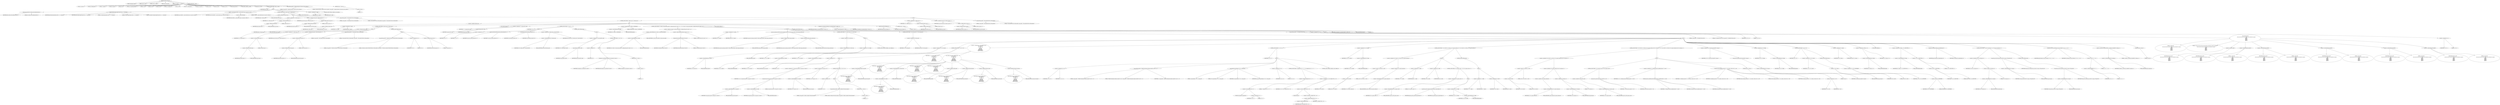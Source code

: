 digraph hostapd_notif_assoc {  
"1000120" [label = "(METHOD,hostapd_notif_assoc)" ]
"1000121" [label = "(PARAM,hostapd_data *hapd)" ]
"1000122" [label = "(PARAM,const u8 *addr)" ]
"1000123" [label = "(PARAM,const u8 *req_ies)" ]
"1000124" [label = "(PARAM,size_t req_ies_len)" ]
"1000125" [label = "(PARAM,int reassoc)" ]
"1000126" [label = "(BLOCK,,)" ]
"1000127" [label = "(LOCAL,v5: const u8 *)" ]
"1000128" [label = "(LOCAL,v6: hostapd_data *)" ]
"1000129" [label = "(LOCAL,v7: sta_info *)" ]
"1000130" [label = "(LOCAL,v8: sta_info *)" ]
"1000131" [label = "(LOCAL,v9: int)" ]
"1000132" [label = "(LOCAL,v10: wpa_state_machine *)" ]
"1000133" [label = "(LOCAL,v11: int)" ]
"1000134" [label = "(LOCAL,v12: int)" ]
"1000135" [label = "(LOCAL,v13: int)" ]
"1000136" [label = "(LOCAL,v14: unsigned int)" ]
"1000137" [label = "(LOCAL,v16: u32)" ]
"1000138" [label = "(LOCAL,v17: hostapd_data *)" ]
"1000139" [label = "(LOCAL,v18: const u8 *)" ]
"1000140" [label = "(LOCAL,v19: int)" ]
"1000141" [label = "(LOCAL,v20: u32)" ]
"1000142" [label = "(LOCAL,v21: u8 *)" ]
"1000143" [label = "(LOCAL,wpa_ie_len: int)" ]
"1000144" [label = "(LOCAL,elems: ieee802_11_elems)" ]
"1000145" [label = "(LOCAL,eid: u8 [ 1080 ])" ]
"1000146" [label = "(CONTROL_STRUCTURE,if ( addr ),if ( addr ))" ]
"1000147" [label = "(IDENTIFIER,addr,if ( addr ))" ]
"1000148" [label = "(BLOCK,,)" ]
"1000149" [label = "(random_add_randomness,random_add_randomness(addr, 6u))" ]
"1000150" [label = "(IDENTIFIER,addr,random_add_randomness(addr, 6u))" ]
"1000151" [label = "(LITERAL,6u,random_add_randomness(addr, 6u))" ]
"1000152" [label = "(hostapd_logger,hostapd_logger(hapd, addr, 1u, 2, \"associated\"))" ]
"1000153" [label = "(IDENTIFIER,hapd,hostapd_logger(hapd, addr, 1u, 2, \"associated\"))" ]
"1000154" [label = "(IDENTIFIER,addr,hostapd_logger(hapd, addr, 1u, 2, \"associated\"))" ]
"1000155" [label = "(LITERAL,1u,hostapd_logger(hapd, addr, 1u, 2, \"associated\"))" ]
"1000156" [label = "(LITERAL,2,hostapd_logger(hapd, addr, 1u, 2, \"associated\"))" ]
"1000157" [label = "(LITERAL,\"associated\",hostapd_logger(hapd, addr, 1u, 2, \"associated\"))" ]
"1000158" [label = "(ieee802_11_parse_elems,ieee802_11_parse_elems(req_ies, req_ies_len, &elems, 0))" ]
"1000159" [label = "(IDENTIFIER,req_ies,ieee802_11_parse_elems(req_ies, req_ies_len, &elems, 0))" ]
"1000160" [label = "(IDENTIFIER,req_ies_len,ieee802_11_parse_elems(req_ies, req_ies_len, &elems, 0))" ]
"1000161" [label = "(<operator>.addressOf,&elems)" ]
"1000162" [label = "(IDENTIFIER,elems,ieee802_11_parse_elems(req_ies, req_ies_len, &elems, 0))" ]
"1000163" [label = "(LITERAL,0,ieee802_11_parse_elems(req_ies, req_ies_len, &elems, 0))" ]
"1000164" [label = "(CONTROL_STRUCTURE,if ( elems.wps_ie ),if ( elems.wps_ie ))" ]
"1000165" [label = "(<operator>.fieldAccess,elems.wps_ie)" ]
"1000166" [label = "(IDENTIFIER,elems,if ( elems.wps_ie ))" ]
"1000167" [label = "(FIELD_IDENTIFIER,wps_ie,wps_ie)" ]
"1000168" [label = "(BLOCK,,)" ]
"1000169" [label = "(<operator>.assignment,v5 = elems.wps_ie - 2)" ]
"1000170" [label = "(IDENTIFIER,v5,v5 = elems.wps_ie - 2)" ]
"1000171" [label = "(<operator>.subtraction,elems.wps_ie - 2)" ]
"1000172" [label = "(<operator>.fieldAccess,elems.wps_ie)" ]
"1000173" [label = "(IDENTIFIER,elems,elems.wps_ie - 2)" ]
"1000174" [label = "(FIELD_IDENTIFIER,wps_ie,wps_ie)" ]
"1000175" [label = "(LITERAL,2,elems.wps_ie - 2)" ]
"1000176" [label = "(<operator>.assignment,wpa_ie_len = elems.wps_ie_len + 2)" ]
"1000177" [label = "(IDENTIFIER,wpa_ie_len,wpa_ie_len = elems.wps_ie_len + 2)" ]
"1000178" [label = "(<operator>.addition,elems.wps_ie_len + 2)" ]
"1000179" [label = "(<operator>.fieldAccess,elems.wps_ie_len)" ]
"1000180" [label = "(IDENTIFIER,elems,elems.wps_ie_len + 2)" ]
"1000181" [label = "(FIELD_IDENTIFIER,wps_ie_len,wps_ie_len)" ]
"1000182" [label = "(LITERAL,2,elems.wps_ie_len + 2)" ]
"1000183" [label = "(wpa_printf,wpa_printf(2, \"STA included WPS IE in (Re)AssocReq\"))" ]
"1000184" [label = "(LITERAL,2,wpa_printf(2, \"STA included WPS IE in (Re)AssocReq\"))" ]
"1000185" [label = "(LITERAL,\"STA included WPS IE in (Re)AssocReq\",wpa_printf(2, \"STA included WPS IE in (Re)AssocReq\"))" ]
"1000186" [label = "(CONTROL_STRUCTURE,else,else)" ]
"1000187" [label = "(BLOCK,,)" ]
"1000188" [label = "(CONTROL_STRUCTURE,if ( !elems.rsn_ie ),if ( !elems.rsn_ie ))" ]
"1000189" [label = "(<operator>.logicalNot,!elems.rsn_ie)" ]
"1000190" [label = "(<operator>.fieldAccess,elems.rsn_ie)" ]
"1000191" [label = "(IDENTIFIER,elems,!elems.rsn_ie)" ]
"1000192" [label = "(FIELD_IDENTIFIER,rsn_ie,rsn_ie)" ]
"1000193" [label = "(BLOCK,,)" ]
"1000194" [label = "(<operator>.assignment,v6 = hapd)" ]
"1000195" [label = "(IDENTIFIER,v6,v6 = hapd)" ]
"1000196" [label = "(IDENTIFIER,hapd,v6 = hapd)" ]
"1000197" [label = "(CONTROL_STRUCTURE,if ( elems.wpa_ie ),if ( elems.wpa_ie ))" ]
"1000198" [label = "(<operator>.fieldAccess,elems.wpa_ie)" ]
"1000199" [label = "(IDENTIFIER,elems,if ( elems.wpa_ie ))" ]
"1000200" [label = "(FIELD_IDENTIFIER,wpa_ie,wpa_ie)" ]
"1000201" [label = "(BLOCK,,)" ]
"1000202" [label = "(<operator>.assignment,v5 = elems.wpa_ie - 2)" ]
"1000203" [label = "(IDENTIFIER,v5,v5 = elems.wpa_ie - 2)" ]
"1000204" [label = "(<operator>.subtraction,elems.wpa_ie - 2)" ]
"1000205" [label = "(<operator>.fieldAccess,elems.wpa_ie)" ]
"1000206" [label = "(IDENTIFIER,elems,elems.wpa_ie - 2)" ]
"1000207" [label = "(FIELD_IDENTIFIER,wpa_ie,wpa_ie)" ]
"1000208" [label = "(LITERAL,2,elems.wpa_ie - 2)" ]
"1000209" [label = "(<operator>.assignment,wpa_ie_len = elems.wpa_ie_len + 2)" ]
"1000210" [label = "(IDENTIFIER,wpa_ie_len,wpa_ie_len = elems.wpa_ie_len + 2)" ]
"1000211" [label = "(<operator>.addition,elems.wpa_ie_len + 2)" ]
"1000212" [label = "(<operator>.fieldAccess,elems.wpa_ie_len)" ]
"1000213" [label = "(IDENTIFIER,elems,elems.wpa_ie_len + 2)" ]
"1000214" [label = "(FIELD_IDENTIFIER,wpa_ie_len,wpa_ie_len)" ]
"1000215" [label = "(LITERAL,2,elems.wpa_ie_len + 2)" ]
"1000216" [label = "(wpa_printf,wpa_printf(2, \"STA included WPA IE in (Re)AssocReq\"))" ]
"1000217" [label = "(LITERAL,2,wpa_printf(2, \"STA included WPA IE in (Re)AssocReq\"))" ]
"1000218" [label = "(LITERAL,\"STA included WPA IE in (Re)AssocReq\",wpa_printf(2, \"STA included WPA IE in (Re)AssocReq\"))" ]
"1000219" [label = "(CONTROL_STRUCTURE,else,else)" ]
"1000220" [label = "(BLOCK,,)" ]
"1000221" [label = "(wpa_printf,wpa_printf(2, \"STA did not include WPS/RSN/WPA IE in (Re)AssocReq\"))" ]
"1000222" [label = "(LITERAL,2,wpa_printf(2, \"STA did not include WPS/RSN/WPA IE in (Re)AssocReq\"))" ]
"1000223" [label = "(LITERAL,\"STA did not include WPS/RSN/WPA IE in (Re)AssocReq\",wpa_printf(2, \"STA did not include WPS/RSN/WPA IE in (Re)AssocReq\"))" ]
"1000224" [label = "(<operator>.assignment,v5 = 0)" ]
"1000225" [label = "(IDENTIFIER,v5,v5 = 0)" ]
"1000226" [label = "(LITERAL,0,v5 = 0)" ]
"1000227" [label = "(<operator>.assignment,wpa_ie_len = 0)" ]
"1000228" [label = "(IDENTIFIER,wpa_ie_len,wpa_ie_len = 0)" ]
"1000229" [label = "(LITERAL,0,wpa_ie_len = 0)" ]
"1000230" [label = "(JUMP_TARGET,LABEL_8)" ]
"1000231" [label = "(<operator>.assignment,v7 = ap_get_sta(v6, addr))" ]
"1000232" [label = "(IDENTIFIER,v7,v7 = ap_get_sta(v6, addr))" ]
"1000233" [label = "(ap_get_sta,ap_get_sta(v6, addr))" ]
"1000234" [label = "(IDENTIFIER,v6,ap_get_sta(v6, addr))" ]
"1000235" [label = "(IDENTIFIER,addr,ap_get_sta(v6, addr))" ]
"1000236" [label = "(CONTROL_STRUCTURE,if ( v7 ),if ( v7 ))" ]
"1000237" [label = "(IDENTIFIER,v7,if ( v7 ))" ]
"1000238" [label = "(BLOCK,,)" ]
"1000239" [label = "(<operator>.assignment,v8 = v7)" ]
"1000240" [label = "(IDENTIFIER,v8,v8 = v7)" ]
"1000241" [label = "(IDENTIFIER,v7,v8 = v7)" ]
"1000242" [label = "(ap_sta_no_session_timeout,ap_sta_no_session_timeout(v6, v7))" ]
"1000243" [label = "(IDENTIFIER,v6,ap_sta_no_session_timeout(v6, v7))" ]
"1000244" [label = "(IDENTIFIER,v7,ap_sta_no_session_timeout(v6, v7))" ]
"1000245" [label = "(accounting_sta_stop,accounting_sta_stop(v6, v8))" ]
"1000246" [label = "(IDENTIFIER,v6,accounting_sta_stop(v6, v8))" ]
"1000247" [label = "(IDENTIFIER,v8,accounting_sta_stop(v6, v8))" ]
"1000248" [label = "(<operator>.assignment,v8->timeout_next = STA_NULLFUNC)" ]
"1000249" [label = "(<operator>.indirectFieldAccess,v8->timeout_next)" ]
"1000250" [label = "(IDENTIFIER,v8,v8->timeout_next = STA_NULLFUNC)" ]
"1000251" [label = "(FIELD_IDENTIFIER,timeout_next,timeout_next)" ]
"1000252" [label = "(IDENTIFIER,STA_NULLFUNC,v8->timeout_next = STA_NULLFUNC)" ]
"1000253" [label = "(CONTROL_STRUCTURE,else,else)" ]
"1000254" [label = "(BLOCK,,)" ]
"1000255" [label = "(<operator>.assignment,v8 = ap_sta_add(v6, addr))" ]
"1000256" [label = "(IDENTIFIER,v8,v8 = ap_sta_add(v6, addr))" ]
"1000257" [label = "(ap_sta_add,ap_sta_add(v6, addr))" ]
"1000258" [label = "(IDENTIFIER,v6,ap_sta_add(v6, addr))" ]
"1000259" [label = "(IDENTIFIER,addr,ap_sta_add(v6, addr))" ]
"1000260" [label = "(CONTROL_STRUCTURE,if ( !v8 ),if ( !v8 ))" ]
"1000261" [label = "(<operator>.logicalNot,!v8)" ]
"1000262" [label = "(IDENTIFIER,v8,!v8)" ]
"1000263" [label = "(BLOCK,,)" ]
"1000264" [label = "(hostapd_drv_sta_disassoc,hostapd_drv_sta_disassoc(v6, addr, 5))" ]
"1000265" [label = "(IDENTIFIER,v6,hostapd_drv_sta_disassoc(v6, addr, 5))" ]
"1000266" [label = "(IDENTIFIER,addr,hostapd_drv_sta_disassoc(v6, addr, 5))" ]
"1000267" [label = "(LITERAL,5,hostapd_drv_sta_disassoc(v6, addr, 5))" ]
"1000268" [label = "(RETURN,return -1;,return -1;)" ]
"1000269" [label = "(<operator>.minus,-1)" ]
"1000270" [label = "(LITERAL,1,-1)" ]
"1000271" [label = "(<operators>.assignmentAnd,v8->flags &= 0xFFFECFFF)" ]
"1000272" [label = "(<operator>.indirectFieldAccess,v8->flags)" ]
"1000273" [label = "(IDENTIFIER,v8,v8->flags &= 0xFFFECFFF)" ]
"1000274" [label = "(FIELD_IDENTIFIER,flags,flags)" ]
"1000275" [label = "(LITERAL,0xFFFECFFF,v8->flags &= 0xFFFECFFF)" ]
"1000276" [label = "(CONTROL_STRUCTURE,if ( v6->iface->drv_max_acl_mac_addrs || hostapd_check_acl(v6, addr, 0) == 1 ),if ( v6->iface->drv_max_acl_mac_addrs || hostapd_check_acl(v6, addr, 0) == 1 ))" ]
"1000277" [label = "(<operator>.logicalOr,v6->iface->drv_max_acl_mac_addrs || hostapd_check_acl(v6, addr, 0) == 1)" ]
"1000278" [label = "(<operator>.indirectFieldAccess,v6->iface->drv_max_acl_mac_addrs)" ]
"1000279" [label = "(<operator>.indirectFieldAccess,v6->iface)" ]
"1000280" [label = "(IDENTIFIER,v6,v6->iface->drv_max_acl_mac_addrs || hostapd_check_acl(v6, addr, 0) == 1)" ]
"1000281" [label = "(FIELD_IDENTIFIER,iface,iface)" ]
"1000282" [label = "(FIELD_IDENTIFIER,drv_max_acl_mac_addrs,drv_max_acl_mac_addrs)" ]
"1000283" [label = "(<operator>.equals,hostapd_check_acl(v6, addr, 0) == 1)" ]
"1000284" [label = "(hostapd_check_acl,hostapd_check_acl(v6, addr, 0))" ]
"1000285" [label = "(IDENTIFIER,v6,hostapd_check_acl(v6, addr, 0))" ]
"1000286" [label = "(IDENTIFIER,addr,hostapd_check_acl(v6, addr, 0))" ]
"1000287" [label = "(LITERAL,0,hostapd_check_acl(v6, addr, 0))" ]
"1000288" [label = "(LITERAL,1,hostapd_check_acl(v6, addr, 0) == 1)" ]
"1000289" [label = "(BLOCK,,)" ]
"1000290" [label = "(<operator>.assignment,v9 = reassoc)" ]
"1000291" [label = "(IDENTIFIER,v9,v9 = reassoc)" ]
"1000292" [label = "(IDENTIFIER,reassoc,v9 = reassoc)" ]
"1000293" [label = "(ap_copy_sta_supp_op_classes,ap_copy_sta_supp_op_classes(v8, elems.supp_op_classes, elems.supp_op_classes_len))" ]
"1000294" [label = "(IDENTIFIER,v8,ap_copy_sta_supp_op_classes(v8, elems.supp_op_classes, elems.supp_op_classes_len))" ]
"1000295" [label = "(<operator>.fieldAccess,elems.supp_op_classes)" ]
"1000296" [label = "(IDENTIFIER,elems,ap_copy_sta_supp_op_classes(v8, elems.supp_op_classes, elems.supp_op_classes_len))" ]
"1000297" [label = "(FIELD_IDENTIFIER,supp_op_classes,supp_op_classes)" ]
"1000298" [label = "(<operator>.fieldAccess,elems.supp_op_classes_len)" ]
"1000299" [label = "(IDENTIFIER,elems,ap_copy_sta_supp_op_classes(v8, elems.supp_op_classes, elems.supp_op_classes_len))" ]
"1000300" [label = "(FIELD_IDENTIFIER,supp_op_classes_len,supp_op_classes_len)" ]
"1000301" [label = "(CONTROL_STRUCTURE,if ( !v6->conf->wpa ),if ( !v6->conf->wpa ))" ]
"1000302" [label = "(<operator>.logicalNot,!v6->conf->wpa)" ]
"1000303" [label = "(<operator>.indirectFieldAccess,v6->conf->wpa)" ]
"1000304" [label = "(<operator>.indirectFieldAccess,v6->conf)" ]
"1000305" [label = "(IDENTIFIER,v6,!v6->conf->wpa)" ]
"1000306" [label = "(FIELD_IDENTIFIER,conf,conf)" ]
"1000307" [label = "(FIELD_IDENTIFIER,wpa,wpa)" ]
"1000308" [label = "(BLOCK,,)" ]
"1000309" [label = "(<operator>.assignment,v14 = v8->flags)" ]
"1000310" [label = "(IDENTIFIER,v14,v14 = v8->flags)" ]
"1000311" [label = "(<operator>.indirectFieldAccess,v8->flags)" ]
"1000312" [label = "(IDENTIFIER,v8,v14 = v8->flags)" ]
"1000313" [label = "(FIELD_IDENTIFIER,flags,flags)" ]
"1000314" [label = "(CONTROL_STRUCTURE,goto LABEL_22;,goto LABEL_22;)" ]
"1000315" [label = "(CONTROL_STRUCTURE,if ( v5 && wpa_ie_len ),if ( v5 && wpa_ie_len ))" ]
"1000316" [label = "(<operator>.logicalAnd,v5 && wpa_ie_len)" ]
"1000317" [label = "(IDENTIFIER,v5,v5 && wpa_ie_len)" ]
"1000318" [label = "(IDENTIFIER,wpa_ie_len,v5 && wpa_ie_len)" ]
"1000319" [label = "(BLOCK,,)" ]
"1000320" [label = "(<operator>.assignment,v10 = v8->wpa_sm)" ]
"1000321" [label = "(IDENTIFIER,v10,v10 = v8->wpa_sm)" ]
"1000322" [label = "(<operator>.indirectFieldAccess,v8->wpa_sm)" ]
"1000323" [label = "(IDENTIFIER,v8,v10 = v8->wpa_sm)" ]
"1000324" [label = "(FIELD_IDENTIFIER,wpa_sm,wpa_sm)" ]
"1000325" [label = "(CONTROL_STRUCTURE,if ( !v10 ),if ( !v10 ))" ]
"1000326" [label = "(<operator>.logicalNot,!v10)" ]
"1000327" [label = "(IDENTIFIER,v10,!v10)" ]
"1000328" [label = "(BLOCK,,)" ]
"1000329" [label = "(<operator>.assignment,v10 = wpa_auth_sta_init(v6->wpa_auth, v8->addr, 0))" ]
"1000330" [label = "(IDENTIFIER,v10,v10 = wpa_auth_sta_init(v6->wpa_auth, v8->addr, 0))" ]
"1000331" [label = "(wpa_auth_sta_init,wpa_auth_sta_init(v6->wpa_auth, v8->addr, 0))" ]
"1000332" [label = "(<operator>.indirectFieldAccess,v6->wpa_auth)" ]
"1000333" [label = "(IDENTIFIER,v6,wpa_auth_sta_init(v6->wpa_auth, v8->addr, 0))" ]
"1000334" [label = "(FIELD_IDENTIFIER,wpa_auth,wpa_auth)" ]
"1000335" [label = "(<operator>.indirectFieldAccess,v8->addr)" ]
"1000336" [label = "(IDENTIFIER,v8,wpa_auth_sta_init(v6->wpa_auth, v8->addr, 0))" ]
"1000337" [label = "(FIELD_IDENTIFIER,addr,addr)" ]
"1000338" [label = "(LITERAL,0,wpa_auth_sta_init(v6->wpa_auth, v8->addr, 0))" ]
"1000339" [label = "(<operator>.assignment,v8->wpa_sm = v10)" ]
"1000340" [label = "(<operator>.indirectFieldAccess,v8->wpa_sm)" ]
"1000341" [label = "(IDENTIFIER,v8,v8->wpa_sm = v10)" ]
"1000342" [label = "(FIELD_IDENTIFIER,wpa_sm,wpa_sm)" ]
"1000343" [label = "(IDENTIFIER,v10,v8->wpa_sm = v10)" ]
"1000344" [label = "(CONTROL_STRUCTURE,if ( !v10 ),if ( !v10 ))" ]
"1000345" [label = "(<operator>.logicalNot,!v10)" ]
"1000346" [label = "(IDENTIFIER,v10,!v10)" ]
"1000347" [label = "(BLOCK,,)" ]
"1000348" [label = "(wpa_printf,wpa_printf(5, \"Failed to initialize WPA state machine\"))" ]
"1000349" [label = "(LITERAL,5,wpa_printf(5, \"Failed to initialize WPA state machine\"))" ]
"1000350" [label = "(LITERAL,\"Failed to initialize WPA state machine\",wpa_printf(5, \"Failed to initialize WPA state machine\"))" ]
"1000351" [label = "(RETURN,return -1;,return -1;)" ]
"1000352" [label = "(<operator>.minus,-1)" ]
"1000353" [label = "(LITERAL,1,-1)" ]
"1000354" [label = "(<operator>.assignment,v11 = wpa_validate_wpa_ie(\n                    hapd->wpa_auth,\n                    v10,\n                    v6->iface->freq,\n                    v5,\n                    wpa_ie_len,\n                    elems.mdie,\n                    elems.mdie_len,\n                    elems.owe_dh,\n                    elems.owe_dh_len))" ]
"1000355" [label = "(IDENTIFIER,v11,v11 = wpa_validate_wpa_ie(\n                    hapd->wpa_auth,\n                    v10,\n                    v6->iface->freq,\n                    v5,\n                    wpa_ie_len,\n                    elems.mdie,\n                    elems.mdie_len,\n                    elems.owe_dh,\n                    elems.owe_dh_len))" ]
"1000356" [label = "(wpa_validate_wpa_ie,wpa_validate_wpa_ie(\n                    hapd->wpa_auth,\n                    v10,\n                    v6->iface->freq,\n                    v5,\n                    wpa_ie_len,\n                    elems.mdie,\n                    elems.mdie_len,\n                    elems.owe_dh,\n                    elems.owe_dh_len))" ]
"1000357" [label = "(<operator>.indirectFieldAccess,hapd->wpa_auth)" ]
"1000358" [label = "(IDENTIFIER,hapd,wpa_validate_wpa_ie(\n                    hapd->wpa_auth,\n                    v10,\n                    v6->iface->freq,\n                    v5,\n                    wpa_ie_len,\n                    elems.mdie,\n                    elems.mdie_len,\n                    elems.owe_dh,\n                    elems.owe_dh_len))" ]
"1000359" [label = "(FIELD_IDENTIFIER,wpa_auth,wpa_auth)" ]
"1000360" [label = "(IDENTIFIER,v10,wpa_validate_wpa_ie(\n                    hapd->wpa_auth,\n                    v10,\n                    v6->iface->freq,\n                    v5,\n                    wpa_ie_len,\n                    elems.mdie,\n                    elems.mdie_len,\n                    elems.owe_dh,\n                    elems.owe_dh_len))" ]
"1000361" [label = "(<operator>.indirectFieldAccess,v6->iface->freq)" ]
"1000362" [label = "(<operator>.indirectFieldAccess,v6->iface)" ]
"1000363" [label = "(IDENTIFIER,v6,wpa_validate_wpa_ie(\n                    hapd->wpa_auth,\n                    v10,\n                    v6->iface->freq,\n                    v5,\n                    wpa_ie_len,\n                    elems.mdie,\n                    elems.mdie_len,\n                    elems.owe_dh,\n                    elems.owe_dh_len))" ]
"1000364" [label = "(FIELD_IDENTIFIER,iface,iface)" ]
"1000365" [label = "(FIELD_IDENTIFIER,freq,freq)" ]
"1000366" [label = "(IDENTIFIER,v5,wpa_validate_wpa_ie(\n                    hapd->wpa_auth,\n                    v10,\n                    v6->iface->freq,\n                    v5,\n                    wpa_ie_len,\n                    elems.mdie,\n                    elems.mdie_len,\n                    elems.owe_dh,\n                    elems.owe_dh_len))" ]
"1000367" [label = "(IDENTIFIER,wpa_ie_len,wpa_validate_wpa_ie(\n                    hapd->wpa_auth,\n                    v10,\n                    v6->iface->freq,\n                    v5,\n                    wpa_ie_len,\n                    elems.mdie,\n                    elems.mdie_len,\n                    elems.owe_dh,\n                    elems.owe_dh_len))" ]
"1000368" [label = "(<operator>.fieldAccess,elems.mdie)" ]
"1000369" [label = "(IDENTIFIER,elems,wpa_validate_wpa_ie(\n                    hapd->wpa_auth,\n                    v10,\n                    v6->iface->freq,\n                    v5,\n                    wpa_ie_len,\n                    elems.mdie,\n                    elems.mdie_len,\n                    elems.owe_dh,\n                    elems.owe_dh_len))" ]
"1000370" [label = "(FIELD_IDENTIFIER,mdie,mdie)" ]
"1000371" [label = "(<operator>.fieldAccess,elems.mdie_len)" ]
"1000372" [label = "(IDENTIFIER,elems,wpa_validate_wpa_ie(\n                    hapd->wpa_auth,\n                    v10,\n                    v6->iface->freq,\n                    v5,\n                    wpa_ie_len,\n                    elems.mdie,\n                    elems.mdie_len,\n                    elems.owe_dh,\n                    elems.owe_dh_len))" ]
"1000373" [label = "(FIELD_IDENTIFIER,mdie_len,mdie_len)" ]
"1000374" [label = "(<operator>.fieldAccess,elems.owe_dh)" ]
"1000375" [label = "(IDENTIFIER,elems,wpa_validate_wpa_ie(\n                    hapd->wpa_auth,\n                    v10,\n                    v6->iface->freq,\n                    v5,\n                    wpa_ie_len,\n                    elems.mdie,\n                    elems.mdie_len,\n                    elems.owe_dh,\n                    elems.owe_dh_len))" ]
"1000376" [label = "(FIELD_IDENTIFIER,owe_dh,owe_dh)" ]
"1000377" [label = "(<operator>.fieldAccess,elems.owe_dh_len)" ]
"1000378" [label = "(IDENTIFIER,elems,wpa_validate_wpa_ie(\n                    hapd->wpa_auth,\n                    v10,\n                    v6->iface->freq,\n                    v5,\n                    wpa_ie_len,\n                    elems.mdie,\n                    elems.mdie_len,\n                    elems.owe_dh,\n                    elems.owe_dh_len))" ]
"1000379" [label = "(FIELD_IDENTIFIER,owe_dh_len,owe_dh_len)" ]
"1000380" [label = "(CONTROL_STRUCTURE,if ( v11 ),if ( v11 ))" ]
"1000381" [label = "(IDENTIFIER,v11,if ( v11 ))" ]
"1000382" [label = "(BLOCK,,)" ]
"1000383" [label = "(<operator>.assignment,v12 = v11)" ]
"1000384" [label = "(IDENTIFIER,v12,v12 = v11)" ]
"1000385" [label = "(IDENTIFIER,v11,v12 = v11)" ]
"1000386" [label = "(wpa_printf,wpa_printf(2, \"WPA/RSN information element rejected? (res %u)\", v11))" ]
"1000387" [label = "(LITERAL,2,wpa_printf(2, \"WPA/RSN information element rejected? (res %u)\", v11))" ]
"1000388" [label = "(LITERAL,\"WPA/RSN information element rejected? (res %u)\",wpa_printf(2, \"WPA/RSN information element rejected? (res %u)\", v11))" ]
"1000389" [label = "(IDENTIFIER,v11,wpa_printf(2, \"WPA/RSN information element rejected? (res %u)\", v11))" ]
"1000390" [label = "(wpa_hexdump,wpa_hexdump(2, \"IE\", v5, wpa_ie_len))" ]
"1000391" [label = "(LITERAL,2,wpa_hexdump(2, \"IE\", v5, wpa_ie_len))" ]
"1000392" [label = "(LITERAL,\"IE\",wpa_hexdump(2, \"IE\", v5, wpa_ie_len))" ]
"1000393" [label = "(IDENTIFIER,v5,wpa_hexdump(2, \"IE\", v5, wpa_ie_len))" ]
"1000394" [label = "(IDENTIFIER,wpa_ie_len,wpa_hexdump(2, \"IE\", v5, wpa_ie_len))" ]
"1000395" [label = "(<operator>.assignment,v13 = 13)" ]
"1000396" [label = "(IDENTIFIER,v13,v13 = 13)" ]
"1000397" [label = "(LITERAL,13,v13 = 13)" ]
"1000398" [label = "(CONTROL_STRUCTURE,if ( (unsigned int)(v12 - 2) < 7 ),if ( (unsigned int)(v12 - 2) < 7 ))" ]
"1000399" [label = "(<operator>.lessThan,(unsigned int)(v12 - 2) < 7)" ]
"1000400" [label = "(<operator>.cast,(unsigned int)(v12 - 2))" ]
"1000401" [label = "(UNKNOWN,unsigned int,unsigned int)" ]
"1000402" [label = "(<operator>.subtraction,v12 - 2)" ]
"1000403" [label = "(IDENTIFIER,v12,v12 - 2)" ]
"1000404" [label = "(LITERAL,2,v12 - 2)" ]
"1000405" [label = "(LITERAL,7,(unsigned int)(v12 - 2) < 7)" ]
"1000406" [label = "(<operator>.assignment,v13 = (int)*(&off_80C7508 + v12))" ]
"1000407" [label = "(IDENTIFIER,v13,v13 = (int)*(&off_80C7508 + v12))" ]
"1000408" [label = "(<operator>.cast,(int)*(&off_80C7508 + v12))" ]
"1000409" [label = "(UNKNOWN,int,int)" ]
"1000410" [label = "(<operator>.indirection,*(&off_80C7508 + v12))" ]
"1000411" [label = "(<operator>.addition,&off_80C7508 + v12)" ]
"1000412" [label = "(<operator>.addressOf,&off_80C7508)" ]
"1000413" [label = "(IDENTIFIER,off_80C7508,&off_80C7508 + v12)" ]
"1000414" [label = "(IDENTIFIER,v12,&off_80C7508 + v12)" ]
"1000415" [label = "(CONTROL_STRUCTURE,goto LABEL_30;,goto LABEL_30;)" ]
"1000416" [label = "(<operator>.assignment,v16 = v8->flags)" ]
"1000417" [label = "(IDENTIFIER,v16,v16 = v8->flags)" ]
"1000418" [label = "(<operator>.indirectFieldAccess,v8->flags)" ]
"1000419" [label = "(IDENTIFIER,v8,v16 = v8->flags)" ]
"1000420" [label = "(FIELD_IDENTIFIER,flags,flags)" ]
"1000421" [label = "(CONTROL_STRUCTURE,if ( (v16 & 0x402) == 1026 && !v8->sa_query_timed_out ),if ( (v16 & 0x402) == 1026 && !v8->sa_query_timed_out ))" ]
"1000422" [label = "(<operator>.logicalAnd,(v16 & 0x402) == 1026 && !v8->sa_query_timed_out)" ]
"1000423" [label = "(<operator>.equals,(v16 & 0x402) == 1026)" ]
"1000424" [label = "(<operator>.and,v16 & 0x402)" ]
"1000425" [label = "(IDENTIFIER,v16,v16 & 0x402)" ]
"1000426" [label = "(LITERAL,0x402,v16 & 0x402)" ]
"1000427" [label = "(LITERAL,1026,(v16 & 0x402) == 1026)" ]
"1000428" [label = "(<operator>.logicalNot,!v8->sa_query_timed_out)" ]
"1000429" [label = "(<operator>.indirectFieldAccess,v8->sa_query_timed_out)" ]
"1000430" [label = "(IDENTIFIER,v8,!v8->sa_query_timed_out)" ]
"1000431" [label = "(FIELD_IDENTIFIER,sa_query_timed_out,sa_query_timed_out)" ]
"1000432" [label = "(BLOCK,,)" ]
"1000433" [label = "(<operator>.assignment,v17 = hapd)" ]
"1000434" [label = "(IDENTIFIER,v17,v17 = hapd)" ]
"1000435" [label = "(IDENTIFIER,hapd,v17 = hapd)" ]
"1000436" [label = "(<operator>.assignment,v18 = addr)" ]
"1000437" [label = "(IDENTIFIER,v18,v18 = addr)" ]
"1000438" [label = "(IDENTIFIER,addr,v18 = addr)" ]
"1000439" [label = "(CONTROL_STRUCTURE,if ( v8->sa_query_count > 0 ),if ( v8->sa_query_count > 0 ))" ]
"1000440" [label = "(<operator>.greaterThan,v8->sa_query_count > 0)" ]
"1000441" [label = "(<operator>.indirectFieldAccess,v8->sa_query_count)" ]
"1000442" [label = "(IDENTIFIER,v8,v8->sa_query_count > 0)" ]
"1000443" [label = "(FIELD_IDENTIFIER,sa_query_count,sa_query_count)" ]
"1000444" [label = "(LITERAL,0,v8->sa_query_count > 0)" ]
"1000445" [label = "(BLOCK,,)" ]
"1000446" [label = "(ap_check_sa_query_timeout,ap_check_sa_query_timeout(hapd, v8))" ]
"1000447" [label = "(IDENTIFIER,hapd,ap_check_sa_query_timeout(hapd, v8))" ]
"1000448" [label = "(IDENTIFIER,v8,ap_check_sa_query_timeout(hapd, v8))" ]
"1000449" [label = "(<operator>.assignment,v16 = v8->flags)" ]
"1000450" [label = "(IDENTIFIER,v16,v16 = v8->flags)" ]
"1000451" [label = "(<operator>.indirectFieldAccess,v8->flags)" ]
"1000452" [label = "(IDENTIFIER,v8,v16 = v8->flags)" ]
"1000453" [label = "(FIELD_IDENTIFIER,flags,flags)" ]
"1000454" [label = "(CONTROL_STRUCTURE,else,else)" ]
"1000455" [label = "(BLOCK,,)" ]
"1000456" [label = "(<operator>.assignment,v17 = hapd)" ]
"1000457" [label = "(IDENTIFIER,v17,v17 = hapd)" ]
"1000458" [label = "(IDENTIFIER,hapd,v17 = hapd)" ]
"1000459" [label = "(<operator>.assignment,v18 = addr)" ]
"1000460" [label = "(IDENTIFIER,v18,v18 = addr)" ]
"1000461" [label = "(IDENTIFIER,addr,v18 = addr)" ]
"1000462" [label = "(CONTROL_STRUCTURE,if ( (v16 & 0x402) == 1026 && !v8->sa_query_timed_out && v8->auth_alg != 2 ),if ( (v16 & 0x402) == 1026 && !v8->sa_query_timed_out && v8->auth_alg != 2 ))" ]
"1000463" [label = "(<operator>.logicalAnd,(v16 & 0x402) == 1026 && !v8->sa_query_timed_out && v8->auth_alg != 2)" ]
"1000464" [label = "(<operator>.equals,(v16 & 0x402) == 1026)" ]
"1000465" [label = "(<operator>.and,v16 & 0x402)" ]
"1000466" [label = "(IDENTIFIER,v16,v16 & 0x402)" ]
"1000467" [label = "(LITERAL,0x402,v16 & 0x402)" ]
"1000468" [label = "(LITERAL,1026,(v16 & 0x402) == 1026)" ]
"1000469" [label = "(<operator>.logicalAnd,!v8->sa_query_timed_out && v8->auth_alg != 2)" ]
"1000470" [label = "(<operator>.logicalNot,!v8->sa_query_timed_out)" ]
"1000471" [label = "(<operator>.indirectFieldAccess,v8->sa_query_timed_out)" ]
"1000472" [label = "(IDENTIFIER,v8,!v8->sa_query_timed_out)" ]
"1000473" [label = "(FIELD_IDENTIFIER,sa_query_timed_out,sa_query_timed_out)" ]
"1000474" [label = "(<operator>.notEquals,v8->auth_alg != 2)" ]
"1000475" [label = "(<operator>.indirectFieldAccess,v8->auth_alg)" ]
"1000476" [label = "(IDENTIFIER,v8,v8->auth_alg != 2)" ]
"1000477" [label = "(FIELD_IDENTIFIER,auth_alg,auth_alg)" ]
"1000478" [label = "(LITERAL,2,v8->auth_alg != 2)" ]
"1000479" [label = "(BLOCK,,)" ]
"1000480" [label = "(CONTROL_STRUCTURE,if ( !v8->sa_query_count ),if ( !v8->sa_query_count ))" ]
"1000481" [label = "(<operator>.logicalNot,!v8->sa_query_count)" ]
"1000482" [label = "(<operator>.indirectFieldAccess,v8->sa_query_count)" ]
"1000483" [label = "(IDENTIFIER,v8,!v8->sa_query_count)" ]
"1000484" [label = "(FIELD_IDENTIFIER,sa_query_count,sa_query_count)" ]
"1000485" [label = "(ap_sta_start_sa_query,ap_sta_start_sa_query(v17, v8))" ]
"1000486" [label = "(IDENTIFIER,v17,ap_sta_start_sa_query(v17, v8))" ]
"1000487" [label = "(IDENTIFIER,v8,ap_sta_start_sa_query(v17, v8))" ]
"1000488" [label = "(<operator>.assignment,v21 = hostapd_eid_assoc_comeback_time(v17, v8, eid))" ]
"1000489" [label = "(IDENTIFIER,v21,v21 = hostapd_eid_assoc_comeback_time(v17, v8, eid))" ]
"1000490" [label = "(hostapd_eid_assoc_comeback_time,hostapd_eid_assoc_comeback_time(v17, v8, eid))" ]
"1000491" [label = "(IDENTIFIER,v17,hostapd_eid_assoc_comeback_time(v17, v8, eid))" ]
"1000492" [label = "(IDENTIFIER,v8,hostapd_eid_assoc_comeback_time(v17, v8, eid))" ]
"1000493" [label = "(IDENTIFIER,eid,hostapd_eid_assoc_comeback_time(v17, v8, eid))" ]
"1000494" [label = "(hostapd_sta_assoc,hostapd_sta_assoc(v17, v18, reassoc, 0x1Eu, eid, v21 - eid))" ]
"1000495" [label = "(IDENTIFIER,v17,hostapd_sta_assoc(v17, v18, reassoc, 0x1Eu, eid, v21 - eid))" ]
"1000496" [label = "(IDENTIFIER,v18,hostapd_sta_assoc(v17, v18, reassoc, 0x1Eu, eid, v21 - eid))" ]
"1000497" [label = "(IDENTIFIER,reassoc,hostapd_sta_assoc(v17, v18, reassoc, 0x1Eu, eid, v21 - eid))" ]
"1000498" [label = "(LITERAL,0x1Eu,hostapd_sta_assoc(v17, v18, reassoc, 0x1Eu, eid, v21 - eid))" ]
"1000499" [label = "(IDENTIFIER,eid,hostapd_sta_assoc(v17, v18, reassoc, 0x1Eu, eid, v21 - eid))" ]
"1000500" [label = "(<operator>.subtraction,v21 - eid)" ]
"1000501" [label = "(IDENTIFIER,v21,v21 - eid)" ]
"1000502" [label = "(IDENTIFIER,eid,v21 - eid)" ]
"1000503" [label = "(RETURN,return 0;,return 0;)" ]
"1000504" [label = "(LITERAL,0,return 0;)" ]
"1000505" [label = "(<operator>.assignment,v19 = wpa_auth_uses_mfp(v8->wpa_sm))" ]
"1000506" [label = "(IDENTIFIER,v19,v19 = wpa_auth_uses_mfp(v8->wpa_sm))" ]
"1000507" [label = "(wpa_auth_uses_mfp,wpa_auth_uses_mfp(v8->wpa_sm))" ]
"1000508" [label = "(<operator>.indirectFieldAccess,v8->wpa_sm)" ]
"1000509" [label = "(IDENTIFIER,v8,wpa_auth_uses_mfp(v8->wpa_sm))" ]
"1000510" [label = "(FIELD_IDENTIFIER,wpa_sm,wpa_sm)" ]
"1000511" [label = "(<operator>.assignment,v20 = v8->flags)" ]
"1000512" [label = "(IDENTIFIER,v20,v20 = v8->flags)" ]
"1000513" [label = "(<operator>.indirectFieldAccess,v8->flags)" ]
"1000514" [label = "(IDENTIFIER,v8,v20 = v8->flags)" ]
"1000515" [label = "(FIELD_IDENTIFIER,flags,flags)" ]
"1000516" [label = "(CONTROL_STRUCTURE,if ( v19 ),if ( v19 ))" ]
"1000517" [label = "(IDENTIFIER,v19,if ( v19 ))" ]
"1000518" [label = "(<operator>.assignment,v14 = v20 | 0x400)" ]
"1000519" [label = "(IDENTIFIER,v14,v14 = v20 | 0x400)" ]
"1000520" [label = "(<operator>.or,v20 | 0x400)" ]
"1000521" [label = "(IDENTIFIER,v20,v20 | 0x400)" ]
"1000522" [label = "(LITERAL,0x400,v20 | 0x400)" ]
"1000523" [label = "(CONTROL_STRUCTURE,else,else)" ]
"1000524" [label = "(<operator>.assignment,v14 = v20 & 0xFFFFFBFF)" ]
"1000525" [label = "(IDENTIFIER,v14,v14 = v20 & 0xFFFFFBFF)" ]
"1000526" [label = "(<operator>.and,v20 & 0xFFFFFBFF)" ]
"1000527" [label = "(IDENTIFIER,v20,v20 & 0xFFFFFBFF)" ]
"1000528" [label = "(LITERAL,0xFFFFFBFF,v20 & 0xFFFFFBFF)" ]
"1000529" [label = "(<operator>.assignment,v9 = reassoc)" ]
"1000530" [label = "(IDENTIFIER,v9,v9 = reassoc)" ]
"1000531" [label = "(IDENTIFIER,reassoc,v9 = reassoc)" ]
"1000532" [label = "(<operator>.assignment,v8->flags = v14)" ]
"1000533" [label = "(<operator>.indirectFieldAccess,v8->flags)" ]
"1000534" [label = "(IDENTIFIER,v8,v8->flags = v14)" ]
"1000535" [label = "(FIELD_IDENTIFIER,flags,flags)" ]
"1000536" [label = "(IDENTIFIER,v14,v8->flags = v14)" ]
"1000537" [label = "(JUMP_TARGET,LABEL_22)" ]
"1000538" [label = "(<operator>.assignment,v8->flags = v14 & 0xFFF7FFFC | 3)" ]
"1000539" [label = "(<operator>.indirectFieldAccess,v8->flags)" ]
"1000540" [label = "(IDENTIFIER,v8,v8->flags = v14 & 0xFFF7FFFC | 3)" ]
"1000541" [label = "(FIELD_IDENTIFIER,flags,flags)" ]
"1000542" [label = "(<operator>.or,v14 & 0xFFF7FFFC | 3)" ]
"1000543" [label = "(<operator>.and,v14 & 0xFFF7FFFC)" ]
"1000544" [label = "(IDENTIFIER,v14,v14 & 0xFFF7FFFC)" ]
"1000545" [label = "(LITERAL,0xFFF7FFFC,v14 & 0xFFF7FFFC)" ]
"1000546" [label = "(LITERAL,3,v14 & 0xFFF7FFFC | 3)" ]
"1000547" [label = "(hostapd_set_sta_flags,hostapd_set_sta_flags(hapd, v8))" ]
"1000548" [label = "(IDENTIFIER,hapd,hostapd_set_sta_flags(hapd, v8))" ]
"1000549" [label = "(IDENTIFIER,v8,hostapd_set_sta_flags(hapd, v8))" ]
"1000550" [label = "(CONTROL_STRUCTURE,if ( v9 && v8->auth_alg == 2 ),if ( v9 && v8->auth_alg == 2 ))" ]
"1000551" [label = "(<operator>.logicalAnd,v9 && v8->auth_alg == 2)" ]
"1000552" [label = "(IDENTIFIER,v9,v9 && v8->auth_alg == 2)" ]
"1000553" [label = "(<operator>.equals,v8->auth_alg == 2)" ]
"1000554" [label = "(<operator>.indirectFieldAccess,v8->auth_alg)" ]
"1000555" [label = "(IDENTIFIER,v8,v8->auth_alg == 2)" ]
"1000556" [label = "(FIELD_IDENTIFIER,auth_alg,auth_alg)" ]
"1000557" [label = "(LITERAL,2,v8->auth_alg == 2)" ]
"1000558" [label = "(wpa_auth_sm_event,wpa_auth_sm_event(v8->wpa_sm, WPA_ASSOC_FT))" ]
"1000559" [label = "(<operator>.indirectFieldAccess,v8->wpa_sm)" ]
"1000560" [label = "(IDENTIFIER,v8,wpa_auth_sm_event(v8->wpa_sm, WPA_ASSOC_FT))" ]
"1000561" [label = "(FIELD_IDENTIFIER,wpa_sm,wpa_sm)" ]
"1000562" [label = "(IDENTIFIER,WPA_ASSOC_FT,wpa_auth_sm_event(v8->wpa_sm, WPA_ASSOC_FT))" ]
"1000563" [label = "(CONTROL_STRUCTURE,else,else)" ]
"1000564" [label = "(wpa_auth_sm_event,wpa_auth_sm_event(v8->wpa_sm, WPA_ASSOC))" ]
"1000565" [label = "(<operator>.indirectFieldAccess,v8->wpa_sm)" ]
"1000566" [label = "(IDENTIFIER,v8,wpa_auth_sm_event(v8->wpa_sm, WPA_ASSOC))" ]
"1000567" [label = "(FIELD_IDENTIFIER,wpa_sm,wpa_sm)" ]
"1000568" [label = "(IDENTIFIER,WPA_ASSOC,wpa_auth_sm_event(v8->wpa_sm, WPA_ASSOC))" ]
"1000569" [label = "(hostapd_new_assoc_sta,hostapd_new_assoc_sta(hapd, v8, (v14 >> 1) & 1))" ]
"1000570" [label = "(IDENTIFIER,hapd,hostapd_new_assoc_sta(hapd, v8, (v14 >> 1) & 1))" ]
"1000571" [label = "(IDENTIFIER,v8,hostapd_new_assoc_sta(hapd, v8, (v14 >> 1) & 1))" ]
"1000572" [label = "(<operator>.and,(v14 >> 1) & 1)" ]
"1000573" [label = "(<operator>.arithmeticShiftRight,v14 >> 1)" ]
"1000574" [label = "(IDENTIFIER,v14,v14 >> 1)" ]
"1000575" [label = "(LITERAL,1,v14 >> 1)" ]
"1000576" [label = "(LITERAL,1,(v14 >> 1) & 1)" ]
"1000577" [label = "(ieee802_1x_notify_port_enabled,ieee802_1x_notify_port_enabled(v8->eapol_sm, 1))" ]
"1000578" [label = "(<operator>.indirectFieldAccess,v8->eapol_sm)" ]
"1000579" [label = "(IDENTIFIER,v8,ieee802_1x_notify_port_enabled(v8->eapol_sm, 1))" ]
"1000580" [label = "(FIELD_IDENTIFIER,eapol_sm,eapol_sm)" ]
"1000581" [label = "(LITERAL,1,ieee802_1x_notify_port_enabled(v8->eapol_sm, 1))" ]
"1000582" [label = "(RETURN,return 0;,return 0;)" ]
"1000583" [label = "(LITERAL,0,return 0;)" ]
"1000584" [label = "(wpa_printf,wpa_printf(2, \"No WPA/RSN IE from STA\"))" ]
"1000585" [label = "(LITERAL,2,wpa_printf(2, \"No WPA/RSN IE from STA\"))" ]
"1000586" [label = "(LITERAL,\"No WPA/RSN IE from STA\",wpa_printf(2, \"No WPA/RSN IE from STA\"))" ]
"1000587" [label = "(<operator>.assignment,v13 = 13)" ]
"1000588" [label = "(IDENTIFIER,v13,v13 = 13)" ]
"1000589" [label = "(LITERAL,13,v13 = 13)" ]
"1000590" [label = "(CONTROL_STRUCTURE,else,else)" ]
"1000591" [label = "(BLOCK,,)" ]
"1000592" [label = "(wpa_printf,wpa_printf(\n            3,\n            \"STA %02x:%02x:%02x:%02x:%02x:%02x not allowed to connect\",\n            *addr,\n            addr[1],\n            addr[2],\n            addr[3],\n            addr[4],\n            addr[5]))" ]
"1000593" [label = "(LITERAL,3,wpa_printf(\n            3,\n            \"STA %02x:%02x:%02x:%02x:%02x:%02x not allowed to connect\",\n            *addr,\n            addr[1],\n            addr[2],\n            addr[3],\n            addr[4],\n            addr[5]))" ]
"1000594" [label = "(LITERAL,\"STA %02x:%02x:%02x:%02x:%02x:%02x not allowed to connect\",wpa_printf(\n            3,\n            \"STA %02x:%02x:%02x:%02x:%02x:%02x not allowed to connect\",\n            *addr,\n            addr[1],\n            addr[2],\n            addr[3],\n            addr[4],\n            addr[5]))" ]
"1000595" [label = "(<operator>.indirection,*addr)" ]
"1000596" [label = "(IDENTIFIER,addr,wpa_printf(\n            3,\n            \"STA %02x:%02x:%02x:%02x:%02x:%02x not allowed to connect\",\n            *addr,\n            addr[1],\n            addr[2],\n            addr[3],\n            addr[4],\n            addr[5]))" ]
"1000597" [label = "(<operator>.indirectIndexAccess,addr[1])" ]
"1000598" [label = "(IDENTIFIER,addr,wpa_printf(\n            3,\n            \"STA %02x:%02x:%02x:%02x:%02x:%02x not allowed to connect\",\n            *addr,\n            addr[1],\n            addr[2],\n            addr[3],\n            addr[4],\n            addr[5]))" ]
"1000599" [label = "(LITERAL,1,wpa_printf(\n            3,\n            \"STA %02x:%02x:%02x:%02x:%02x:%02x not allowed to connect\",\n            *addr,\n            addr[1],\n            addr[2],\n            addr[3],\n            addr[4],\n            addr[5]))" ]
"1000600" [label = "(<operator>.indirectIndexAccess,addr[2])" ]
"1000601" [label = "(IDENTIFIER,addr,wpa_printf(\n            3,\n            \"STA %02x:%02x:%02x:%02x:%02x:%02x not allowed to connect\",\n            *addr,\n            addr[1],\n            addr[2],\n            addr[3],\n            addr[4],\n            addr[5]))" ]
"1000602" [label = "(LITERAL,2,wpa_printf(\n            3,\n            \"STA %02x:%02x:%02x:%02x:%02x:%02x not allowed to connect\",\n            *addr,\n            addr[1],\n            addr[2],\n            addr[3],\n            addr[4],\n            addr[5]))" ]
"1000603" [label = "(<operator>.indirectIndexAccess,addr[3])" ]
"1000604" [label = "(IDENTIFIER,addr,wpa_printf(\n            3,\n            \"STA %02x:%02x:%02x:%02x:%02x:%02x not allowed to connect\",\n            *addr,\n            addr[1],\n            addr[2],\n            addr[3],\n            addr[4],\n            addr[5]))" ]
"1000605" [label = "(LITERAL,3,wpa_printf(\n            3,\n            \"STA %02x:%02x:%02x:%02x:%02x:%02x not allowed to connect\",\n            *addr,\n            addr[1],\n            addr[2],\n            addr[3],\n            addr[4],\n            addr[5]))" ]
"1000606" [label = "(<operator>.indirectIndexAccess,addr[4])" ]
"1000607" [label = "(IDENTIFIER,addr,wpa_printf(\n            3,\n            \"STA %02x:%02x:%02x:%02x:%02x:%02x not allowed to connect\",\n            *addr,\n            addr[1],\n            addr[2],\n            addr[3],\n            addr[4],\n            addr[5]))" ]
"1000608" [label = "(LITERAL,4,wpa_printf(\n            3,\n            \"STA %02x:%02x:%02x:%02x:%02x:%02x not allowed to connect\",\n            *addr,\n            addr[1],\n            addr[2],\n            addr[3],\n            addr[4],\n            addr[5]))" ]
"1000609" [label = "(<operator>.indirectIndexAccess,addr[5])" ]
"1000610" [label = "(IDENTIFIER,addr,wpa_printf(\n            3,\n            \"STA %02x:%02x:%02x:%02x:%02x:%02x not allowed to connect\",\n            *addr,\n            addr[1],\n            addr[2],\n            addr[3],\n            addr[4],\n            addr[5]))" ]
"1000611" [label = "(LITERAL,5,wpa_printf(\n            3,\n            \"STA %02x:%02x:%02x:%02x:%02x:%02x not allowed to connect\",\n            *addr,\n            addr[1],\n            addr[2],\n            addr[3],\n            addr[4],\n            addr[5]))" ]
"1000612" [label = "(<operator>.assignment,v13 = 1)" ]
"1000613" [label = "(IDENTIFIER,v13,v13 = 1)" ]
"1000614" [label = "(LITERAL,1,v13 = 1)" ]
"1000615" [label = "(JUMP_TARGET,LABEL_30)" ]
"1000616" [label = "(hostapd_drv_sta_disassoc,hostapd_drv_sta_disassoc(hapd, v8->addr, v13))" ]
"1000617" [label = "(IDENTIFIER,hapd,hostapd_drv_sta_disassoc(hapd, v8->addr, v13))" ]
"1000618" [label = "(<operator>.indirectFieldAccess,v8->addr)" ]
"1000619" [label = "(IDENTIFIER,v8,hostapd_drv_sta_disassoc(hapd, v8->addr, v13))" ]
"1000620" [label = "(FIELD_IDENTIFIER,addr,addr)" ]
"1000621" [label = "(IDENTIFIER,v13,hostapd_drv_sta_disassoc(hapd, v8->addr, v13))" ]
"1000622" [label = "(ap_free_sta,ap_free_sta(hapd, v8))" ]
"1000623" [label = "(IDENTIFIER,hapd,ap_free_sta(hapd, v8))" ]
"1000624" [label = "(IDENTIFIER,v8,ap_free_sta(hapd, v8))" ]
"1000625" [label = "(RETURN,return -1;,return -1;)" ]
"1000626" [label = "(<operator>.minus,-1)" ]
"1000627" [label = "(LITERAL,1,-1)" ]
"1000628" [label = "(<operator>.assignment,v5 = elems.rsn_ie - 2)" ]
"1000629" [label = "(IDENTIFIER,v5,v5 = elems.rsn_ie - 2)" ]
"1000630" [label = "(<operator>.subtraction,elems.rsn_ie - 2)" ]
"1000631" [label = "(<operator>.fieldAccess,elems.rsn_ie)" ]
"1000632" [label = "(IDENTIFIER,elems,elems.rsn_ie - 2)" ]
"1000633" [label = "(FIELD_IDENTIFIER,rsn_ie,rsn_ie)" ]
"1000634" [label = "(LITERAL,2,elems.rsn_ie - 2)" ]
"1000635" [label = "(<operator>.assignment,wpa_ie_len = elems.rsn_ie_len + 2)" ]
"1000636" [label = "(IDENTIFIER,wpa_ie_len,wpa_ie_len = elems.rsn_ie_len + 2)" ]
"1000637" [label = "(<operator>.addition,elems.rsn_ie_len + 2)" ]
"1000638" [label = "(<operator>.fieldAccess,elems.rsn_ie_len)" ]
"1000639" [label = "(IDENTIFIER,elems,elems.rsn_ie_len + 2)" ]
"1000640" [label = "(FIELD_IDENTIFIER,rsn_ie_len,rsn_ie_len)" ]
"1000641" [label = "(LITERAL,2,elems.rsn_ie_len + 2)" ]
"1000642" [label = "(wpa_printf,wpa_printf(2, \"STA included RSN IE in (Re)AssocReq\"))" ]
"1000643" [label = "(LITERAL,2,wpa_printf(2, \"STA included RSN IE in (Re)AssocReq\"))" ]
"1000644" [label = "(LITERAL,\"STA included RSN IE in (Re)AssocReq\",wpa_printf(2, \"STA included RSN IE in (Re)AssocReq\"))" ]
"1000645" [label = "(<operator>.assignment,v6 = hapd)" ]
"1000646" [label = "(IDENTIFIER,v6,v6 = hapd)" ]
"1000647" [label = "(IDENTIFIER,hapd,v6 = hapd)" ]
"1000648" [label = "(CONTROL_STRUCTURE,goto LABEL_8;,goto LABEL_8;)" ]
"1000649" [label = "(wpa_printf,wpa_printf(2, \"hostapd_notif_assoc: Skip event with no address\"))" ]
"1000650" [label = "(LITERAL,2,wpa_printf(2, \"hostapd_notif_assoc: Skip event with no address\"))" ]
"1000651" [label = "(LITERAL,\"hostapd_notif_assoc: Skip event with no address\",wpa_printf(2, \"hostapd_notif_assoc: Skip event with no address\"))" ]
"1000652" [label = "(RETURN,return -1;,return -1;)" ]
"1000653" [label = "(<operator>.minus,-1)" ]
"1000654" [label = "(LITERAL,1,-1)" ]
"1000655" [label = "(METHOD_RETURN,int __cdecl)" ]
  "1000120" -> "1000121" 
  "1000120" -> "1000122" 
  "1000120" -> "1000123" 
  "1000120" -> "1000124" 
  "1000120" -> "1000125" 
  "1000120" -> "1000126" 
  "1000120" -> "1000655" 
  "1000126" -> "1000127" 
  "1000126" -> "1000128" 
  "1000126" -> "1000129" 
  "1000126" -> "1000130" 
  "1000126" -> "1000131" 
  "1000126" -> "1000132" 
  "1000126" -> "1000133" 
  "1000126" -> "1000134" 
  "1000126" -> "1000135" 
  "1000126" -> "1000136" 
  "1000126" -> "1000137" 
  "1000126" -> "1000138" 
  "1000126" -> "1000139" 
  "1000126" -> "1000140" 
  "1000126" -> "1000141" 
  "1000126" -> "1000142" 
  "1000126" -> "1000143" 
  "1000126" -> "1000144" 
  "1000126" -> "1000145" 
  "1000126" -> "1000146" 
  "1000126" -> "1000649" 
  "1000126" -> "1000652" 
  "1000146" -> "1000147" 
  "1000146" -> "1000148" 
  "1000148" -> "1000149" 
  "1000148" -> "1000152" 
  "1000148" -> "1000158" 
  "1000148" -> "1000164" 
  "1000148" -> "1000645" 
  "1000148" -> "1000648" 
  "1000149" -> "1000150" 
  "1000149" -> "1000151" 
  "1000152" -> "1000153" 
  "1000152" -> "1000154" 
  "1000152" -> "1000155" 
  "1000152" -> "1000156" 
  "1000152" -> "1000157" 
  "1000158" -> "1000159" 
  "1000158" -> "1000160" 
  "1000158" -> "1000161" 
  "1000158" -> "1000163" 
  "1000161" -> "1000162" 
  "1000164" -> "1000165" 
  "1000164" -> "1000168" 
  "1000164" -> "1000186" 
  "1000165" -> "1000166" 
  "1000165" -> "1000167" 
  "1000168" -> "1000169" 
  "1000168" -> "1000176" 
  "1000168" -> "1000183" 
  "1000169" -> "1000170" 
  "1000169" -> "1000171" 
  "1000171" -> "1000172" 
  "1000171" -> "1000175" 
  "1000172" -> "1000173" 
  "1000172" -> "1000174" 
  "1000176" -> "1000177" 
  "1000176" -> "1000178" 
  "1000178" -> "1000179" 
  "1000178" -> "1000182" 
  "1000179" -> "1000180" 
  "1000179" -> "1000181" 
  "1000183" -> "1000184" 
  "1000183" -> "1000185" 
  "1000186" -> "1000187" 
  "1000187" -> "1000188" 
  "1000187" -> "1000628" 
  "1000187" -> "1000635" 
  "1000187" -> "1000642" 
  "1000188" -> "1000189" 
  "1000188" -> "1000193" 
  "1000189" -> "1000190" 
  "1000190" -> "1000191" 
  "1000190" -> "1000192" 
  "1000193" -> "1000194" 
  "1000193" -> "1000197" 
  "1000193" -> "1000230" 
  "1000193" -> "1000231" 
  "1000193" -> "1000236" 
  "1000193" -> "1000271" 
  "1000193" -> "1000276" 
  "1000193" -> "1000615" 
  "1000193" -> "1000616" 
  "1000193" -> "1000622" 
  "1000193" -> "1000625" 
  "1000194" -> "1000195" 
  "1000194" -> "1000196" 
  "1000197" -> "1000198" 
  "1000197" -> "1000201" 
  "1000197" -> "1000219" 
  "1000198" -> "1000199" 
  "1000198" -> "1000200" 
  "1000201" -> "1000202" 
  "1000201" -> "1000209" 
  "1000201" -> "1000216" 
  "1000202" -> "1000203" 
  "1000202" -> "1000204" 
  "1000204" -> "1000205" 
  "1000204" -> "1000208" 
  "1000205" -> "1000206" 
  "1000205" -> "1000207" 
  "1000209" -> "1000210" 
  "1000209" -> "1000211" 
  "1000211" -> "1000212" 
  "1000211" -> "1000215" 
  "1000212" -> "1000213" 
  "1000212" -> "1000214" 
  "1000216" -> "1000217" 
  "1000216" -> "1000218" 
  "1000219" -> "1000220" 
  "1000220" -> "1000221" 
  "1000220" -> "1000224" 
  "1000220" -> "1000227" 
  "1000221" -> "1000222" 
  "1000221" -> "1000223" 
  "1000224" -> "1000225" 
  "1000224" -> "1000226" 
  "1000227" -> "1000228" 
  "1000227" -> "1000229" 
  "1000231" -> "1000232" 
  "1000231" -> "1000233" 
  "1000233" -> "1000234" 
  "1000233" -> "1000235" 
  "1000236" -> "1000237" 
  "1000236" -> "1000238" 
  "1000236" -> "1000253" 
  "1000238" -> "1000239" 
  "1000238" -> "1000242" 
  "1000238" -> "1000245" 
  "1000238" -> "1000248" 
  "1000239" -> "1000240" 
  "1000239" -> "1000241" 
  "1000242" -> "1000243" 
  "1000242" -> "1000244" 
  "1000245" -> "1000246" 
  "1000245" -> "1000247" 
  "1000248" -> "1000249" 
  "1000248" -> "1000252" 
  "1000249" -> "1000250" 
  "1000249" -> "1000251" 
  "1000253" -> "1000254" 
  "1000254" -> "1000255" 
  "1000254" -> "1000260" 
  "1000255" -> "1000256" 
  "1000255" -> "1000257" 
  "1000257" -> "1000258" 
  "1000257" -> "1000259" 
  "1000260" -> "1000261" 
  "1000260" -> "1000263" 
  "1000261" -> "1000262" 
  "1000263" -> "1000264" 
  "1000263" -> "1000268" 
  "1000264" -> "1000265" 
  "1000264" -> "1000266" 
  "1000264" -> "1000267" 
  "1000268" -> "1000269" 
  "1000269" -> "1000270" 
  "1000271" -> "1000272" 
  "1000271" -> "1000275" 
  "1000272" -> "1000273" 
  "1000272" -> "1000274" 
  "1000276" -> "1000277" 
  "1000276" -> "1000289" 
  "1000276" -> "1000590" 
  "1000277" -> "1000278" 
  "1000277" -> "1000283" 
  "1000278" -> "1000279" 
  "1000278" -> "1000282" 
  "1000279" -> "1000280" 
  "1000279" -> "1000281" 
  "1000283" -> "1000284" 
  "1000283" -> "1000288" 
  "1000284" -> "1000285" 
  "1000284" -> "1000286" 
  "1000284" -> "1000287" 
  "1000289" -> "1000290" 
  "1000289" -> "1000293" 
  "1000289" -> "1000301" 
  "1000289" -> "1000315" 
  "1000289" -> "1000584" 
  "1000289" -> "1000587" 
  "1000290" -> "1000291" 
  "1000290" -> "1000292" 
  "1000293" -> "1000294" 
  "1000293" -> "1000295" 
  "1000293" -> "1000298" 
  "1000295" -> "1000296" 
  "1000295" -> "1000297" 
  "1000298" -> "1000299" 
  "1000298" -> "1000300" 
  "1000301" -> "1000302" 
  "1000301" -> "1000308" 
  "1000302" -> "1000303" 
  "1000303" -> "1000304" 
  "1000303" -> "1000307" 
  "1000304" -> "1000305" 
  "1000304" -> "1000306" 
  "1000308" -> "1000309" 
  "1000308" -> "1000314" 
  "1000309" -> "1000310" 
  "1000309" -> "1000311" 
  "1000311" -> "1000312" 
  "1000311" -> "1000313" 
  "1000315" -> "1000316" 
  "1000315" -> "1000319" 
  "1000316" -> "1000317" 
  "1000316" -> "1000318" 
  "1000319" -> "1000320" 
  "1000319" -> "1000325" 
  "1000319" -> "1000354" 
  "1000319" -> "1000380" 
  "1000319" -> "1000416" 
  "1000319" -> "1000421" 
  "1000319" -> "1000462" 
  "1000319" -> "1000505" 
  "1000319" -> "1000511" 
  "1000319" -> "1000516" 
  "1000319" -> "1000529" 
  "1000319" -> "1000532" 
  "1000319" -> "1000537" 
  "1000319" -> "1000538" 
  "1000319" -> "1000547" 
  "1000319" -> "1000550" 
  "1000319" -> "1000569" 
  "1000319" -> "1000577" 
  "1000319" -> "1000582" 
  "1000320" -> "1000321" 
  "1000320" -> "1000322" 
  "1000322" -> "1000323" 
  "1000322" -> "1000324" 
  "1000325" -> "1000326" 
  "1000325" -> "1000328" 
  "1000326" -> "1000327" 
  "1000328" -> "1000329" 
  "1000328" -> "1000339" 
  "1000328" -> "1000344" 
  "1000329" -> "1000330" 
  "1000329" -> "1000331" 
  "1000331" -> "1000332" 
  "1000331" -> "1000335" 
  "1000331" -> "1000338" 
  "1000332" -> "1000333" 
  "1000332" -> "1000334" 
  "1000335" -> "1000336" 
  "1000335" -> "1000337" 
  "1000339" -> "1000340" 
  "1000339" -> "1000343" 
  "1000340" -> "1000341" 
  "1000340" -> "1000342" 
  "1000344" -> "1000345" 
  "1000344" -> "1000347" 
  "1000345" -> "1000346" 
  "1000347" -> "1000348" 
  "1000347" -> "1000351" 
  "1000348" -> "1000349" 
  "1000348" -> "1000350" 
  "1000351" -> "1000352" 
  "1000352" -> "1000353" 
  "1000354" -> "1000355" 
  "1000354" -> "1000356" 
  "1000356" -> "1000357" 
  "1000356" -> "1000360" 
  "1000356" -> "1000361" 
  "1000356" -> "1000366" 
  "1000356" -> "1000367" 
  "1000356" -> "1000368" 
  "1000356" -> "1000371" 
  "1000356" -> "1000374" 
  "1000356" -> "1000377" 
  "1000357" -> "1000358" 
  "1000357" -> "1000359" 
  "1000361" -> "1000362" 
  "1000361" -> "1000365" 
  "1000362" -> "1000363" 
  "1000362" -> "1000364" 
  "1000368" -> "1000369" 
  "1000368" -> "1000370" 
  "1000371" -> "1000372" 
  "1000371" -> "1000373" 
  "1000374" -> "1000375" 
  "1000374" -> "1000376" 
  "1000377" -> "1000378" 
  "1000377" -> "1000379" 
  "1000380" -> "1000381" 
  "1000380" -> "1000382" 
  "1000382" -> "1000383" 
  "1000382" -> "1000386" 
  "1000382" -> "1000390" 
  "1000382" -> "1000395" 
  "1000382" -> "1000398" 
  "1000382" -> "1000415" 
  "1000383" -> "1000384" 
  "1000383" -> "1000385" 
  "1000386" -> "1000387" 
  "1000386" -> "1000388" 
  "1000386" -> "1000389" 
  "1000390" -> "1000391" 
  "1000390" -> "1000392" 
  "1000390" -> "1000393" 
  "1000390" -> "1000394" 
  "1000395" -> "1000396" 
  "1000395" -> "1000397" 
  "1000398" -> "1000399" 
  "1000398" -> "1000406" 
  "1000399" -> "1000400" 
  "1000399" -> "1000405" 
  "1000400" -> "1000401" 
  "1000400" -> "1000402" 
  "1000402" -> "1000403" 
  "1000402" -> "1000404" 
  "1000406" -> "1000407" 
  "1000406" -> "1000408" 
  "1000408" -> "1000409" 
  "1000408" -> "1000410" 
  "1000410" -> "1000411" 
  "1000411" -> "1000412" 
  "1000411" -> "1000414" 
  "1000412" -> "1000413" 
  "1000416" -> "1000417" 
  "1000416" -> "1000418" 
  "1000418" -> "1000419" 
  "1000418" -> "1000420" 
  "1000421" -> "1000422" 
  "1000421" -> "1000432" 
  "1000421" -> "1000454" 
  "1000422" -> "1000423" 
  "1000422" -> "1000428" 
  "1000423" -> "1000424" 
  "1000423" -> "1000427" 
  "1000424" -> "1000425" 
  "1000424" -> "1000426" 
  "1000428" -> "1000429" 
  "1000429" -> "1000430" 
  "1000429" -> "1000431" 
  "1000432" -> "1000433" 
  "1000432" -> "1000436" 
  "1000432" -> "1000439" 
  "1000433" -> "1000434" 
  "1000433" -> "1000435" 
  "1000436" -> "1000437" 
  "1000436" -> "1000438" 
  "1000439" -> "1000440" 
  "1000439" -> "1000445" 
  "1000440" -> "1000441" 
  "1000440" -> "1000444" 
  "1000441" -> "1000442" 
  "1000441" -> "1000443" 
  "1000445" -> "1000446" 
  "1000445" -> "1000449" 
  "1000446" -> "1000447" 
  "1000446" -> "1000448" 
  "1000449" -> "1000450" 
  "1000449" -> "1000451" 
  "1000451" -> "1000452" 
  "1000451" -> "1000453" 
  "1000454" -> "1000455" 
  "1000455" -> "1000456" 
  "1000455" -> "1000459" 
  "1000456" -> "1000457" 
  "1000456" -> "1000458" 
  "1000459" -> "1000460" 
  "1000459" -> "1000461" 
  "1000462" -> "1000463" 
  "1000462" -> "1000479" 
  "1000463" -> "1000464" 
  "1000463" -> "1000469" 
  "1000464" -> "1000465" 
  "1000464" -> "1000468" 
  "1000465" -> "1000466" 
  "1000465" -> "1000467" 
  "1000469" -> "1000470" 
  "1000469" -> "1000474" 
  "1000470" -> "1000471" 
  "1000471" -> "1000472" 
  "1000471" -> "1000473" 
  "1000474" -> "1000475" 
  "1000474" -> "1000478" 
  "1000475" -> "1000476" 
  "1000475" -> "1000477" 
  "1000479" -> "1000480" 
  "1000479" -> "1000488" 
  "1000479" -> "1000494" 
  "1000479" -> "1000503" 
  "1000480" -> "1000481" 
  "1000480" -> "1000485" 
  "1000481" -> "1000482" 
  "1000482" -> "1000483" 
  "1000482" -> "1000484" 
  "1000485" -> "1000486" 
  "1000485" -> "1000487" 
  "1000488" -> "1000489" 
  "1000488" -> "1000490" 
  "1000490" -> "1000491" 
  "1000490" -> "1000492" 
  "1000490" -> "1000493" 
  "1000494" -> "1000495" 
  "1000494" -> "1000496" 
  "1000494" -> "1000497" 
  "1000494" -> "1000498" 
  "1000494" -> "1000499" 
  "1000494" -> "1000500" 
  "1000500" -> "1000501" 
  "1000500" -> "1000502" 
  "1000503" -> "1000504" 
  "1000505" -> "1000506" 
  "1000505" -> "1000507" 
  "1000507" -> "1000508" 
  "1000508" -> "1000509" 
  "1000508" -> "1000510" 
  "1000511" -> "1000512" 
  "1000511" -> "1000513" 
  "1000513" -> "1000514" 
  "1000513" -> "1000515" 
  "1000516" -> "1000517" 
  "1000516" -> "1000518" 
  "1000516" -> "1000523" 
  "1000518" -> "1000519" 
  "1000518" -> "1000520" 
  "1000520" -> "1000521" 
  "1000520" -> "1000522" 
  "1000523" -> "1000524" 
  "1000524" -> "1000525" 
  "1000524" -> "1000526" 
  "1000526" -> "1000527" 
  "1000526" -> "1000528" 
  "1000529" -> "1000530" 
  "1000529" -> "1000531" 
  "1000532" -> "1000533" 
  "1000532" -> "1000536" 
  "1000533" -> "1000534" 
  "1000533" -> "1000535" 
  "1000538" -> "1000539" 
  "1000538" -> "1000542" 
  "1000539" -> "1000540" 
  "1000539" -> "1000541" 
  "1000542" -> "1000543" 
  "1000542" -> "1000546" 
  "1000543" -> "1000544" 
  "1000543" -> "1000545" 
  "1000547" -> "1000548" 
  "1000547" -> "1000549" 
  "1000550" -> "1000551" 
  "1000550" -> "1000558" 
  "1000550" -> "1000563" 
  "1000551" -> "1000552" 
  "1000551" -> "1000553" 
  "1000553" -> "1000554" 
  "1000553" -> "1000557" 
  "1000554" -> "1000555" 
  "1000554" -> "1000556" 
  "1000558" -> "1000559" 
  "1000558" -> "1000562" 
  "1000559" -> "1000560" 
  "1000559" -> "1000561" 
  "1000563" -> "1000564" 
  "1000564" -> "1000565" 
  "1000564" -> "1000568" 
  "1000565" -> "1000566" 
  "1000565" -> "1000567" 
  "1000569" -> "1000570" 
  "1000569" -> "1000571" 
  "1000569" -> "1000572" 
  "1000572" -> "1000573" 
  "1000572" -> "1000576" 
  "1000573" -> "1000574" 
  "1000573" -> "1000575" 
  "1000577" -> "1000578" 
  "1000577" -> "1000581" 
  "1000578" -> "1000579" 
  "1000578" -> "1000580" 
  "1000582" -> "1000583" 
  "1000584" -> "1000585" 
  "1000584" -> "1000586" 
  "1000587" -> "1000588" 
  "1000587" -> "1000589" 
  "1000590" -> "1000591" 
  "1000591" -> "1000592" 
  "1000591" -> "1000612" 
  "1000592" -> "1000593" 
  "1000592" -> "1000594" 
  "1000592" -> "1000595" 
  "1000592" -> "1000597" 
  "1000592" -> "1000600" 
  "1000592" -> "1000603" 
  "1000592" -> "1000606" 
  "1000592" -> "1000609" 
  "1000595" -> "1000596" 
  "1000597" -> "1000598" 
  "1000597" -> "1000599" 
  "1000600" -> "1000601" 
  "1000600" -> "1000602" 
  "1000603" -> "1000604" 
  "1000603" -> "1000605" 
  "1000606" -> "1000607" 
  "1000606" -> "1000608" 
  "1000609" -> "1000610" 
  "1000609" -> "1000611" 
  "1000612" -> "1000613" 
  "1000612" -> "1000614" 
  "1000616" -> "1000617" 
  "1000616" -> "1000618" 
  "1000616" -> "1000621" 
  "1000618" -> "1000619" 
  "1000618" -> "1000620" 
  "1000622" -> "1000623" 
  "1000622" -> "1000624" 
  "1000625" -> "1000626" 
  "1000626" -> "1000627" 
  "1000628" -> "1000629" 
  "1000628" -> "1000630" 
  "1000630" -> "1000631" 
  "1000630" -> "1000634" 
  "1000631" -> "1000632" 
  "1000631" -> "1000633" 
  "1000635" -> "1000636" 
  "1000635" -> "1000637" 
  "1000637" -> "1000638" 
  "1000637" -> "1000641" 
  "1000638" -> "1000639" 
  "1000638" -> "1000640" 
  "1000642" -> "1000643" 
  "1000642" -> "1000644" 
  "1000645" -> "1000646" 
  "1000645" -> "1000647" 
  "1000649" -> "1000650" 
  "1000649" -> "1000651" 
  "1000652" -> "1000653" 
  "1000653" -> "1000654" 
}
